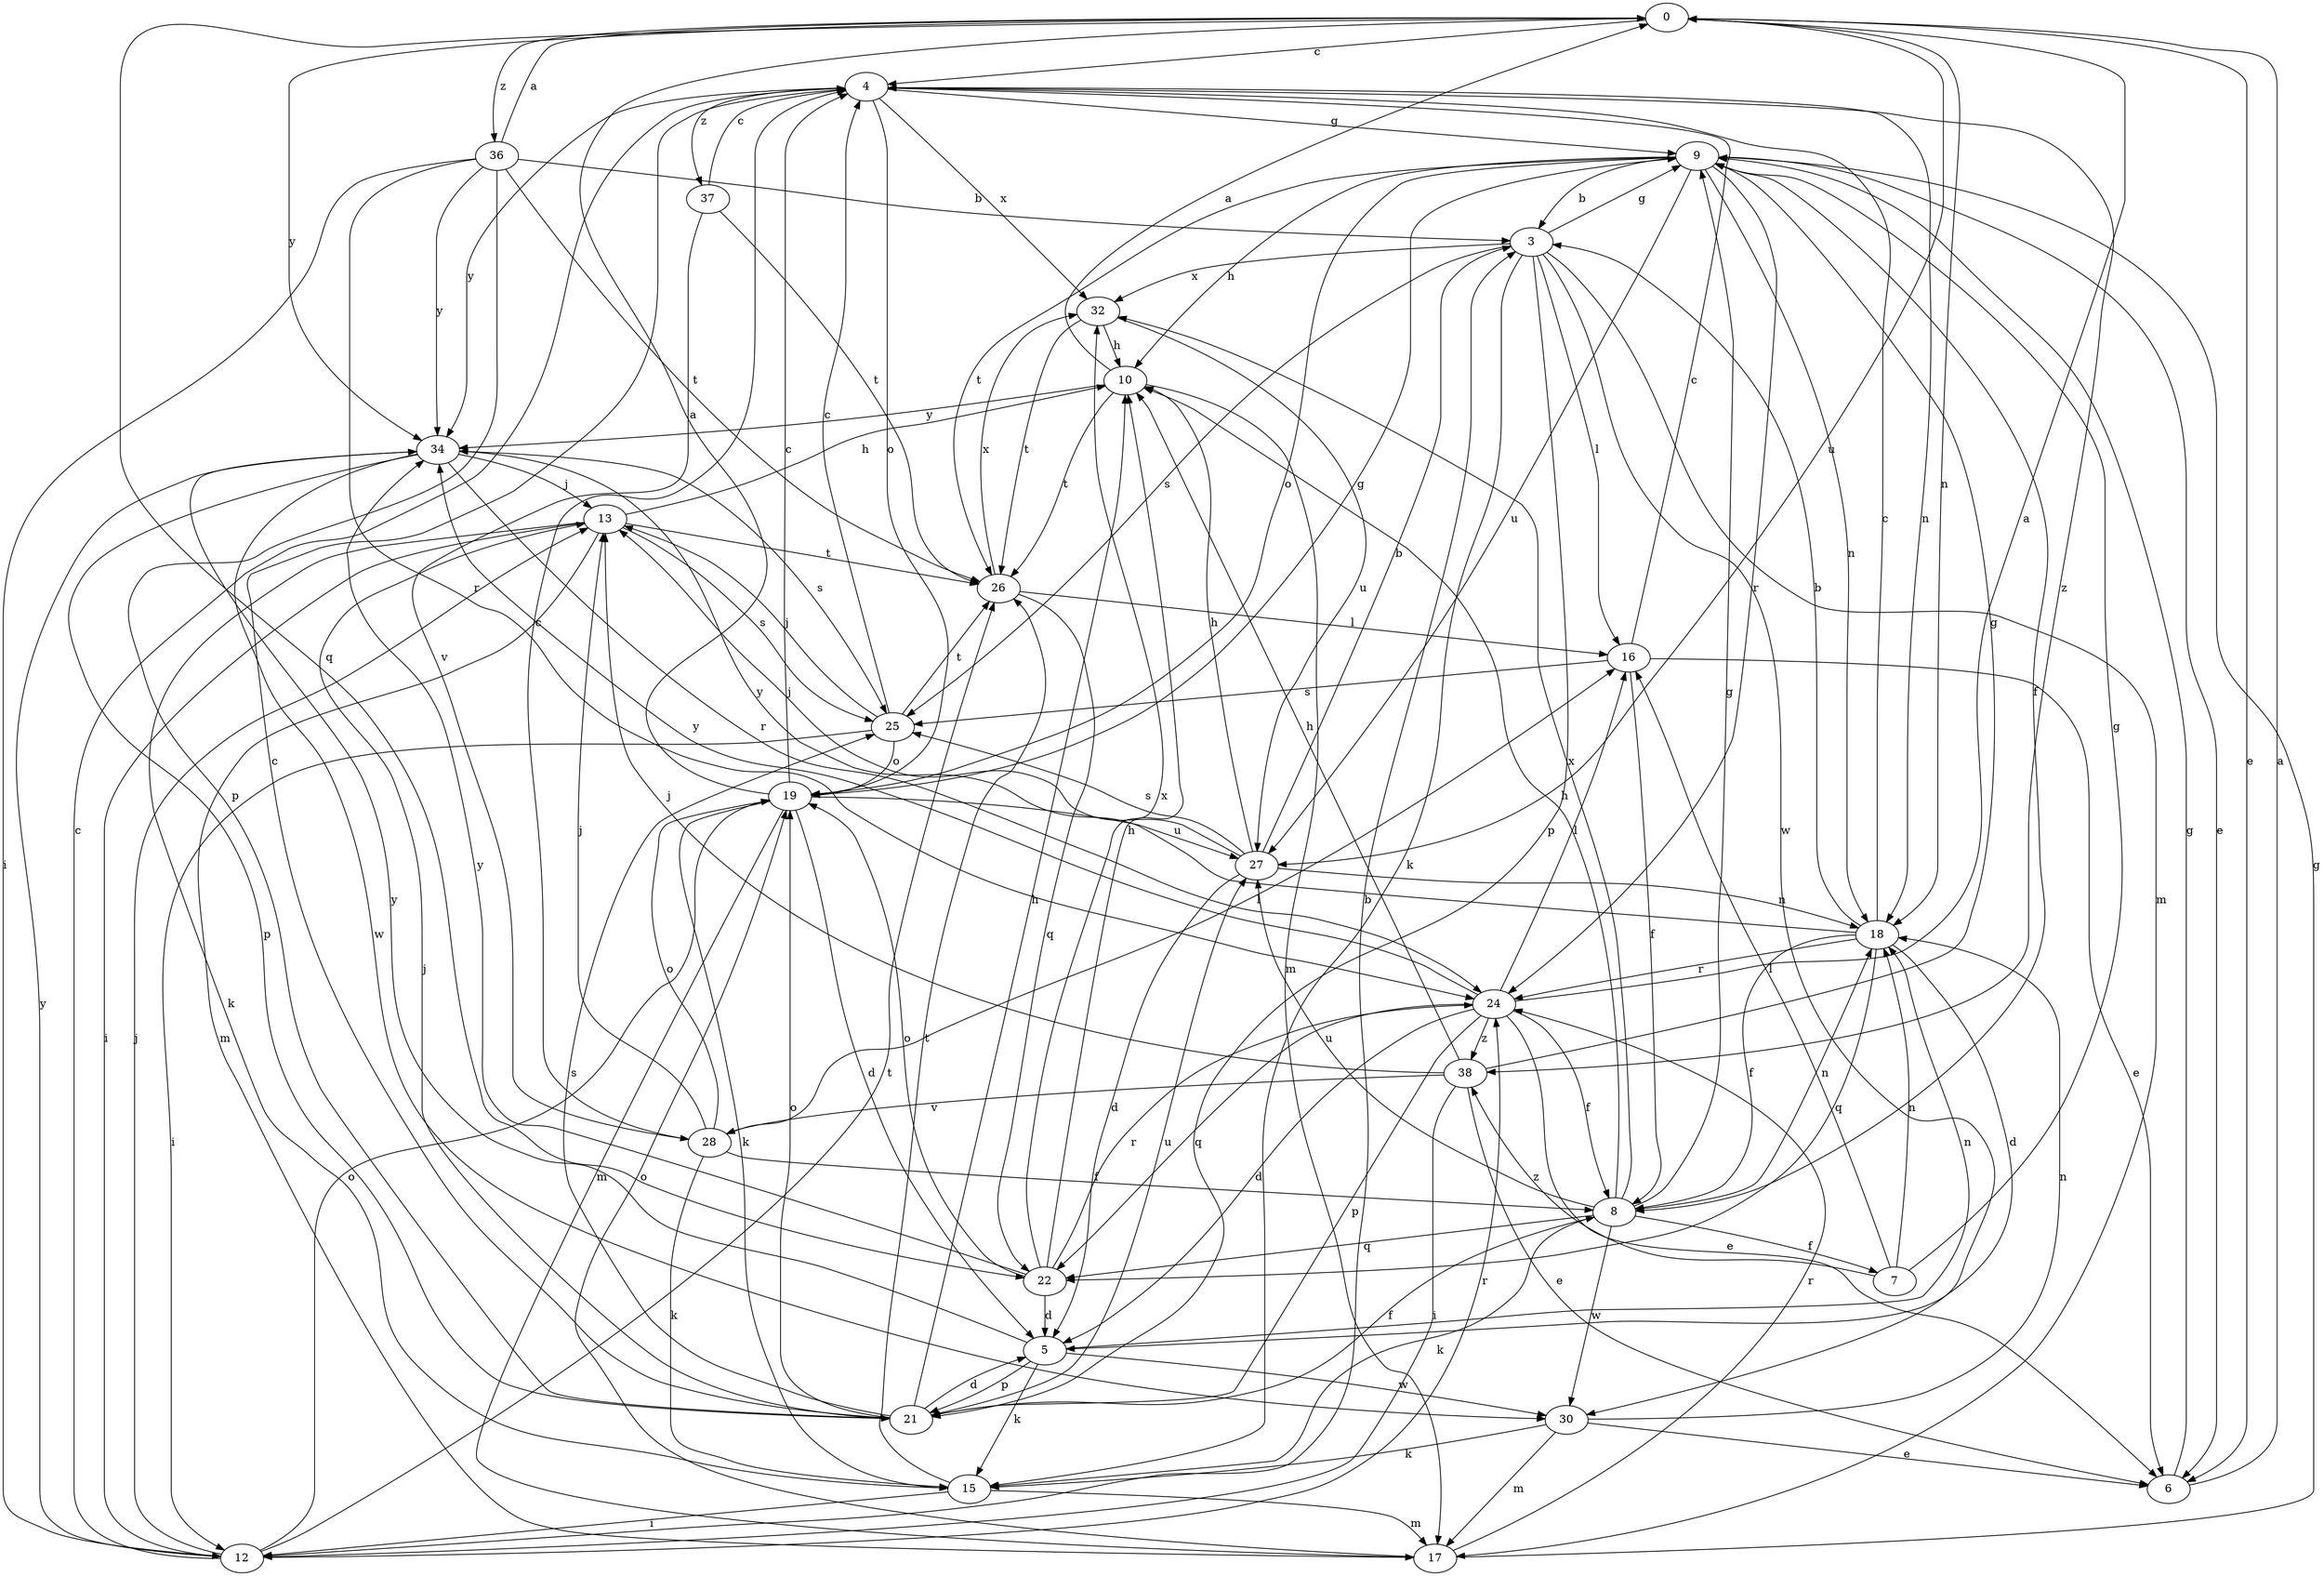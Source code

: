 strict digraph  {
0;
3;
4;
5;
6;
7;
8;
9;
10;
12;
13;
15;
16;
17;
18;
19;
21;
22;
24;
25;
26;
27;
28;
30;
32;
34;
36;
37;
38;
0 -> 4  [label=c];
0 -> 6  [label=e];
0 -> 18  [label=n];
0 -> 22  [label=q];
0 -> 27  [label=u];
0 -> 34  [label=y];
0 -> 36  [label=z];
3 -> 9  [label=g];
3 -> 15  [label=k];
3 -> 16  [label=l];
3 -> 17  [label=m];
3 -> 21  [label=p];
3 -> 25  [label=s];
3 -> 30  [label=w];
3 -> 32  [label=x];
4 -> 9  [label=g];
4 -> 18  [label=n];
4 -> 19  [label=o];
4 -> 32  [label=x];
4 -> 34  [label=y];
4 -> 37  [label=z];
4 -> 38  [label=z];
5 -> 15  [label=k];
5 -> 18  [label=n];
5 -> 21  [label=p];
5 -> 30  [label=w];
5 -> 34  [label=y];
6 -> 0  [label=a];
6 -> 9  [label=g];
7 -> 9  [label=g];
7 -> 16  [label=l];
7 -> 18  [label=n];
7 -> 38  [label=z];
8 -> 7  [label=f];
8 -> 9  [label=g];
8 -> 10  [label=h];
8 -> 15  [label=k];
8 -> 18  [label=n];
8 -> 22  [label=q];
8 -> 27  [label=u];
8 -> 30  [label=w];
8 -> 32  [label=x];
9 -> 3  [label=b];
9 -> 6  [label=e];
9 -> 8  [label=f];
9 -> 10  [label=h];
9 -> 18  [label=n];
9 -> 19  [label=o];
9 -> 24  [label=r];
9 -> 26  [label=t];
9 -> 27  [label=u];
10 -> 0  [label=a];
10 -> 17  [label=m];
10 -> 26  [label=t];
10 -> 34  [label=y];
12 -> 3  [label=b];
12 -> 4  [label=c];
12 -> 13  [label=j];
12 -> 19  [label=o];
12 -> 24  [label=r];
12 -> 26  [label=t];
12 -> 34  [label=y];
13 -> 10  [label=h];
13 -> 12  [label=i];
13 -> 15  [label=k];
13 -> 17  [label=m];
13 -> 25  [label=s];
13 -> 26  [label=t];
15 -> 12  [label=i];
15 -> 17  [label=m];
15 -> 26  [label=t];
16 -> 4  [label=c];
16 -> 6  [label=e];
16 -> 8  [label=f];
16 -> 25  [label=s];
17 -> 9  [label=g];
17 -> 19  [label=o];
17 -> 24  [label=r];
18 -> 3  [label=b];
18 -> 4  [label=c];
18 -> 5  [label=d];
18 -> 8  [label=f];
18 -> 22  [label=q];
18 -> 24  [label=r];
18 -> 34  [label=y];
19 -> 0  [label=a];
19 -> 4  [label=c];
19 -> 5  [label=d];
19 -> 9  [label=g];
19 -> 15  [label=k];
19 -> 17  [label=m];
19 -> 27  [label=u];
21 -> 4  [label=c];
21 -> 5  [label=d];
21 -> 8  [label=f];
21 -> 10  [label=h];
21 -> 13  [label=j];
21 -> 19  [label=o];
21 -> 25  [label=s];
21 -> 27  [label=u];
22 -> 5  [label=d];
22 -> 10  [label=h];
22 -> 19  [label=o];
22 -> 24  [label=r];
22 -> 32  [label=x];
22 -> 34  [label=y];
24 -> 0  [label=a];
24 -> 5  [label=d];
24 -> 6  [label=e];
24 -> 8  [label=f];
24 -> 16  [label=l];
24 -> 21  [label=p];
24 -> 22  [label=q];
24 -> 34  [label=y];
24 -> 38  [label=z];
25 -> 4  [label=c];
25 -> 12  [label=i];
25 -> 13  [label=j];
25 -> 19  [label=o];
25 -> 26  [label=t];
26 -> 16  [label=l];
26 -> 22  [label=q];
26 -> 32  [label=x];
27 -> 3  [label=b];
27 -> 5  [label=d];
27 -> 10  [label=h];
27 -> 13  [label=j];
27 -> 18  [label=n];
27 -> 25  [label=s];
28 -> 4  [label=c];
28 -> 8  [label=f];
28 -> 13  [label=j];
28 -> 15  [label=k];
28 -> 16  [label=l];
28 -> 19  [label=o];
30 -> 6  [label=e];
30 -> 15  [label=k];
30 -> 17  [label=m];
30 -> 18  [label=n];
32 -> 10  [label=h];
32 -> 26  [label=t];
32 -> 27  [label=u];
34 -> 13  [label=j];
34 -> 21  [label=p];
34 -> 24  [label=r];
34 -> 25  [label=s];
34 -> 30  [label=w];
36 -> 0  [label=a];
36 -> 3  [label=b];
36 -> 12  [label=i];
36 -> 21  [label=p];
36 -> 24  [label=r];
36 -> 26  [label=t];
36 -> 34  [label=y];
37 -> 4  [label=c];
37 -> 26  [label=t];
37 -> 28  [label=v];
38 -> 6  [label=e];
38 -> 9  [label=g];
38 -> 10  [label=h];
38 -> 12  [label=i];
38 -> 13  [label=j];
38 -> 28  [label=v];
}
